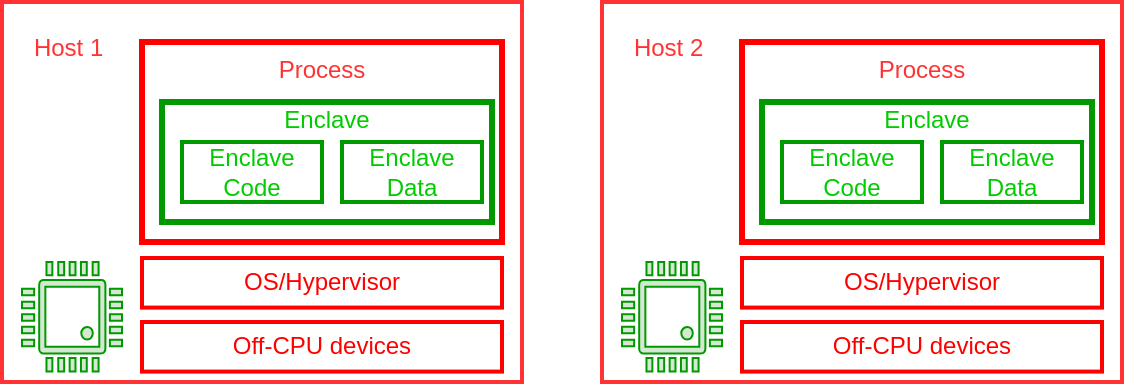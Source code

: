 <mxfile version="13.0.3" type="device"><diagram id="oaTMxzg1J-h-dLZErR4L" name="Page-1"><mxGraphModel dx="1123" dy="786" grid="1" gridSize="10" guides="1" tooltips="1" connect="1" arrows="1" fold="1" page="1" pageScale="1" pageWidth="850" pageHeight="1100" math="0" shadow="0"><root><mxCell id="0"/><mxCell id="1" parent="0"/><mxCell id="3A55jek3BhKwKyyFsa0Q-1" value="&lt;font color=&quot;#ff3333&quot;&gt;Host 1&amp;nbsp; &amp;nbsp; &amp;nbsp; &amp;nbsp; &amp;nbsp; &amp;nbsp; &amp;nbsp; &amp;nbsp; &amp;nbsp; &amp;nbsp; &amp;nbsp; &amp;nbsp; &amp;nbsp; &amp;nbsp; &amp;nbsp; &amp;nbsp; &amp;nbsp; &amp;nbsp; &amp;nbsp; &amp;nbsp; &amp;nbsp; &amp;nbsp; &amp;nbsp; &amp;nbsp; &amp;nbsp; &amp;nbsp; &amp;nbsp; &amp;nbsp; &amp;nbsp;&amp;nbsp;&lt;/font&gt;&lt;br&gt;&lt;br&gt;&lt;br&gt;&lt;br&gt;&lt;br&gt;&lt;br&gt;&lt;br&gt;&lt;br&gt;&lt;br&gt;&lt;br&gt;&amp;nbsp;&amp;nbsp;" style="rounded=0;whiteSpace=wrap;html=1;strokeColor=#FF3333;strokeWidth=2;" vertex="1" parent="1"><mxGeometry x="40" y="30" width="260" height="190" as="geometry"/></mxCell><mxCell id="_uSv8dIQ_E_bxykplsOs-34" value="" style="pointerEvents=1;shadow=0;dashed=0;html=1;strokeColor=#009900;fillColor=#d5e8d4;labelPosition=center;verticalLabelPosition=bottom;verticalAlign=top;align=center;outlineConnect=0;shape=mxgraph.veeam.cpu;" parent="1" vertex="1"><mxGeometry x="50" y="160" width="50" height="54.8" as="geometry"/></mxCell><mxCell id="_uSv8dIQ_E_bxykplsOs-35" value="&lt;font color=&quot;#ff0000&quot;&gt;Off-CPU devices&lt;/font&gt;" style="rounded=0;whiteSpace=wrap;html=1;fillColor=none;strokeColor=#FF0000;fontColor=#ffffff;strokeWidth=2;" parent="1" vertex="1"><mxGeometry x="110" y="190" width="180" height="24.8" as="geometry"/></mxCell><mxCell id="_uSv8dIQ_E_bxykplsOs-38" value="&lt;font color=&quot;#ff0000&quot;&gt;OS/Hypervisor&lt;/font&gt;" style="rounded=0;whiteSpace=wrap;html=1;fillColor=none;strokeColor=#FF0000;fontColor=#ffffff;strokeWidth=2;" parent="1" vertex="1"><mxGeometry x="110" y="158" width="180" height="24.8" as="geometry"/></mxCell><mxCell id="_uSv8dIQ_E_bxykplsOs-39" value="&lt;font color=&quot;#ff3333&quot;&gt;Process&lt;br&gt;&lt;br&gt;&lt;br&gt;&lt;br&gt;&lt;br&gt;&lt;br&gt;&lt;/font&gt;" style="rounded=0;whiteSpace=wrap;html=1;fillColor=none;strokeColor=#FF0000;fontColor=#ffffff;strokeWidth=3;" parent="1" vertex="1"><mxGeometry x="110" y="50" width="180" height="100" as="geometry"/></mxCell><mxCell id="_uSv8dIQ_E_bxykplsOs-40" value="&lt;font color=&quot;#00cc00&quot;&gt;Enclave&lt;br&gt;&lt;br&gt;&lt;br&gt;&lt;br&gt;&lt;/font&gt;" style="rounded=0;whiteSpace=wrap;html=1;fillColor=none;strokeColor=#009900;fontColor=#ffffff;strokeWidth=3;" parent="1" vertex="1"><mxGeometry x="120" y="80" width="165" height="60" as="geometry"/></mxCell><mxCell id="_uSv8dIQ_E_bxykplsOs-41" value="&lt;font color=&quot;#00cc00&quot;&gt;Enclave&lt;br&gt;Code&lt;br&gt;&lt;/font&gt;" style="rounded=0;whiteSpace=wrap;html=1;fillColor=none;strokeColor=#009900;fontColor=#ffffff;strokeWidth=2;" parent="1" vertex="1"><mxGeometry x="130" y="100" width="70" height="30" as="geometry"/></mxCell><mxCell id="_uSv8dIQ_E_bxykplsOs-42" value="&lt;font color=&quot;#00cc00&quot;&gt;Enclave&lt;br&gt;Data&lt;br&gt;&lt;/font&gt;" style="rounded=0;whiteSpace=wrap;html=1;fillColor=none;strokeColor=#009900;fontColor=#ffffff;strokeWidth=2;" parent="1" vertex="1"><mxGeometry x="210" y="100" width="70" height="30" as="geometry"/></mxCell><mxCell id="3A55jek3BhKwKyyFsa0Q-2" value="&lt;font color=&quot;#ff3333&quot;&gt;Host 2&amp;nbsp; &amp;nbsp; &amp;nbsp; &amp;nbsp; &amp;nbsp; &amp;nbsp; &amp;nbsp; &amp;nbsp; &amp;nbsp; &amp;nbsp; &amp;nbsp; &amp;nbsp; &amp;nbsp; &amp;nbsp; &amp;nbsp; &amp;nbsp; &amp;nbsp; &amp;nbsp; &amp;nbsp; &amp;nbsp; &amp;nbsp; &amp;nbsp; &amp;nbsp; &amp;nbsp; &amp;nbsp; &amp;nbsp; &amp;nbsp; &amp;nbsp; &amp;nbsp;&amp;nbsp;&lt;/font&gt;&lt;br&gt;&lt;br&gt;&lt;br&gt;&lt;br&gt;&lt;br&gt;&lt;br&gt;&lt;br&gt;&lt;br&gt;&lt;br&gt;&lt;br&gt;&lt;span&gt;&amp;nbsp;&amp;nbsp;&lt;/span&gt;" style="rounded=0;whiteSpace=wrap;html=1;strokeColor=#FF3333;strokeWidth=2;" vertex="1" parent="1"><mxGeometry x="340" y="30" width="260" height="190" as="geometry"/></mxCell><mxCell id="3A55jek3BhKwKyyFsa0Q-3" value="" style="pointerEvents=1;shadow=0;dashed=0;html=1;strokeColor=#009900;fillColor=#d5e8d4;labelPosition=center;verticalLabelPosition=bottom;verticalAlign=top;align=center;outlineConnect=0;shape=mxgraph.veeam.cpu;" vertex="1" parent="1"><mxGeometry x="350" y="160" width="50" height="54.8" as="geometry"/></mxCell><mxCell id="3A55jek3BhKwKyyFsa0Q-4" value="&lt;font color=&quot;#ff0000&quot;&gt;Off-CPU devices&lt;/font&gt;" style="rounded=0;whiteSpace=wrap;html=1;fillColor=none;strokeColor=#FF0000;fontColor=#ffffff;strokeWidth=2;" vertex="1" parent="1"><mxGeometry x="410" y="190" width="180" height="24.8" as="geometry"/></mxCell><mxCell id="3A55jek3BhKwKyyFsa0Q-5" value="&lt;font color=&quot;#ff0000&quot;&gt;OS/Hypervisor&lt;/font&gt;" style="rounded=0;whiteSpace=wrap;html=1;fillColor=none;strokeColor=#FF0000;fontColor=#ffffff;strokeWidth=2;" vertex="1" parent="1"><mxGeometry x="410" y="158" width="180" height="24.8" as="geometry"/></mxCell><mxCell id="3A55jek3BhKwKyyFsa0Q-6" value="&lt;font color=&quot;#ff3333&quot;&gt;Process&lt;br&gt;&lt;br&gt;&lt;br&gt;&lt;br&gt;&lt;br&gt;&lt;br&gt;&lt;/font&gt;" style="rounded=0;whiteSpace=wrap;html=1;fillColor=none;strokeColor=#FF0000;fontColor=#ffffff;strokeWidth=3;" vertex="1" parent="1"><mxGeometry x="410" y="50" width="180" height="100" as="geometry"/></mxCell><mxCell id="3A55jek3BhKwKyyFsa0Q-7" value="&lt;font color=&quot;#00cc00&quot;&gt;Enclave&lt;br&gt;&lt;br&gt;&lt;br&gt;&lt;br&gt;&lt;/font&gt;" style="rounded=0;whiteSpace=wrap;html=1;fillColor=none;strokeColor=#009900;fontColor=#ffffff;strokeWidth=3;" vertex="1" parent="1"><mxGeometry x="420" y="80" width="165" height="60" as="geometry"/></mxCell><mxCell id="3A55jek3BhKwKyyFsa0Q-8" value="&lt;font color=&quot;#00cc00&quot;&gt;Enclave&lt;br&gt;Code&lt;br&gt;&lt;/font&gt;" style="rounded=0;whiteSpace=wrap;html=1;fillColor=none;strokeColor=#009900;fontColor=#ffffff;strokeWidth=2;" vertex="1" parent="1"><mxGeometry x="430" y="100" width="70" height="30" as="geometry"/></mxCell><mxCell id="3A55jek3BhKwKyyFsa0Q-9" value="&lt;font color=&quot;#00cc00&quot;&gt;Enclave&lt;br&gt;Data&lt;br&gt;&lt;/font&gt;" style="rounded=0;whiteSpace=wrap;html=1;fillColor=none;strokeColor=#009900;fontColor=#ffffff;strokeWidth=2;" vertex="1" parent="1"><mxGeometry x="510" y="100" width="70" height="30" as="geometry"/></mxCell></root></mxGraphModel></diagram></mxfile>